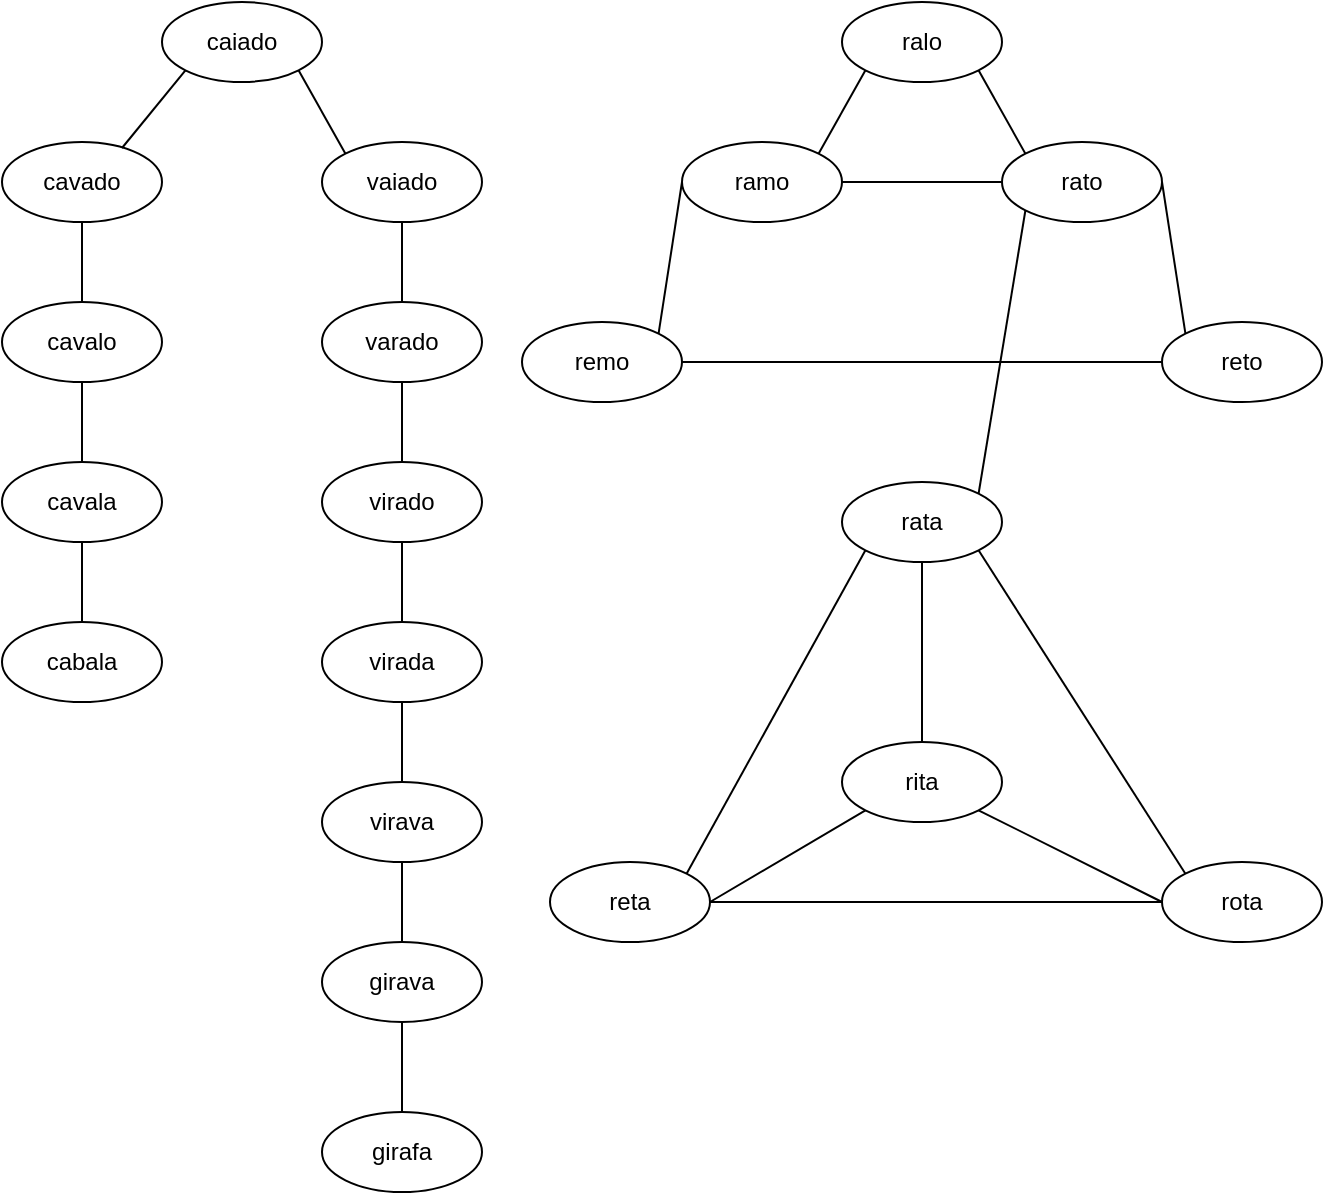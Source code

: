 <mxfile version="14.3.0" type="github">
  <diagram id="2oXbrSaWUGB6qpAdtD36" name="Page-1">
    <mxGraphModel dx="1014" dy="796" grid="1" gridSize="10" guides="1" tooltips="1" connect="1" arrows="1" fold="1" page="1" pageScale="1" pageWidth="827" pageHeight="1169" math="0" shadow="0">
      <root>
        <mxCell id="0" />
        <mxCell id="1" parent="0" />
        <mxCell id="L7HHOn0hN8rs64eAeOZS-2" value="cavado" style="ellipse;whiteSpace=wrap;html=1;" vertex="1" parent="1">
          <mxGeometry x="140" y="80" width="80" height="40" as="geometry" />
        </mxCell>
        <mxCell id="L7HHOn0hN8rs64eAeOZS-3" value="caiado" style="ellipse;whiteSpace=wrap;html=1;" vertex="1" parent="1">
          <mxGeometry x="220" y="10" width="80" height="40" as="geometry" />
        </mxCell>
        <mxCell id="L7HHOn0hN8rs64eAeOZS-4" value="cavalo" style="ellipse;whiteSpace=wrap;html=1;" vertex="1" parent="1">
          <mxGeometry x="140" y="160" width="80" height="40" as="geometry" />
        </mxCell>
        <mxCell id="L7HHOn0hN8rs64eAeOZS-5" value="ramo" style="ellipse;whiteSpace=wrap;html=1;" vertex="1" parent="1">
          <mxGeometry x="480" y="80" width="80" height="40" as="geometry" />
        </mxCell>
        <mxCell id="L7HHOn0hN8rs64eAeOZS-6" value="virava" style="ellipse;whiteSpace=wrap;html=1;" vertex="1" parent="1">
          <mxGeometry x="300" y="400" width="80" height="40" as="geometry" />
        </mxCell>
        <mxCell id="L7HHOn0hN8rs64eAeOZS-7" value="virado" style="ellipse;whiteSpace=wrap;html=1;" vertex="1" parent="1">
          <mxGeometry x="300" y="240" width="80" height="40" as="geometry" />
        </mxCell>
        <mxCell id="L7HHOn0hN8rs64eAeOZS-8" value="vaiado" style="ellipse;whiteSpace=wrap;html=1;" vertex="1" parent="1">
          <mxGeometry x="300" y="80" width="80" height="40" as="geometry" />
        </mxCell>
        <mxCell id="L7HHOn0hN8rs64eAeOZS-9" value="ralo" style="ellipse;whiteSpace=wrap;html=1;" vertex="1" parent="1">
          <mxGeometry x="560" y="10" width="80" height="40" as="geometry" />
        </mxCell>
        <mxCell id="L7HHOn0hN8rs64eAeOZS-10" value="varado" style="ellipse;whiteSpace=wrap;html=1;" vertex="1" parent="1">
          <mxGeometry x="300" y="160" width="80" height="40" as="geometry" />
        </mxCell>
        <mxCell id="L7HHOn0hN8rs64eAeOZS-11" value="cavala" style="ellipse;whiteSpace=wrap;html=1;" vertex="1" parent="1">
          <mxGeometry x="140" y="240" width="80" height="40" as="geometry" />
        </mxCell>
        <mxCell id="L7HHOn0hN8rs64eAeOZS-12" value="virada" style="ellipse;whiteSpace=wrap;html=1;" vertex="1" parent="1">
          <mxGeometry x="300" y="320" width="80" height="40" as="geometry" />
        </mxCell>
        <mxCell id="L7HHOn0hN8rs64eAeOZS-13" value="girava" style="ellipse;whiteSpace=wrap;html=1;" vertex="1" parent="1">
          <mxGeometry x="300" y="480" width="80" height="40" as="geometry" />
        </mxCell>
        <mxCell id="L7HHOn0hN8rs64eAeOZS-14" value="cabala" style="ellipse;whiteSpace=wrap;html=1;" vertex="1" parent="1">
          <mxGeometry x="140" y="320" width="80" height="40" as="geometry" />
        </mxCell>
        <mxCell id="L7HHOn0hN8rs64eAeOZS-15" value="rato" style="ellipse;whiteSpace=wrap;html=1;" vertex="1" parent="1">
          <mxGeometry x="640" y="80" width="80" height="40" as="geometry" />
        </mxCell>
        <mxCell id="L7HHOn0hN8rs64eAeOZS-16" value="reto" style="ellipse;whiteSpace=wrap;html=1;" vertex="1" parent="1">
          <mxGeometry x="720" y="170" width="80" height="40" as="geometry" />
        </mxCell>
        <mxCell id="L7HHOn0hN8rs64eAeOZS-17" value="rata" style="ellipse;whiteSpace=wrap;html=1;" vertex="1" parent="1">
          <mxGeometry x="560" y="250" width="80" height="40" as="geometry" />
        </mxCell>
        <mxCell id="L7HHOn0hN8rs64eAeOZS-18" value="girafa" style="ellipse;whiteSpace=wrap;html=1;" vertex="1" parent="1">
          <mxGeometry x="300" y="565" width="80" height="40" as="geometry" />
        </mxCell>
        <mxCell id="L7HHOn0hN8rs64eAeOZS-19" value="remo" style="ellipse;whiteSpace=wrap;html=1;" vertex="1" parent="1">
          <mxGeometry x="400" y="170" width="80" height="40" as="geometry" />
        </mxCell>
        <mxCell id="L7HHOn0hN8rs64eAeOZS-20" value="rota" style="ellipse;whiteSpace=wrap;html=1;" vertex="1" parent="1">
          <mxGeometry x="720" y="440" width="80" height="40" as="geometry" />
        </mxCell>
        <mxCell id="L7HHOn0hN8rs64eAeOZS-21" value="" style="endArrow=none;html=1;entryX=0;entryY=1;entryDx=0;entryDy=0;exitX=0.75;exitY=0.075;exitDx=0;exitDy=0;exitPerimeter=0;" edge="1" parent="1" source="L7HHOn0hN8rs64eAeOZS-2" target="L7HHOn0hN8rs64eAeOZS-3">
          <mxGeometry width="50" height="50" relative="1" as="geometry">
            <mxPoint x="145" y="70" as="sourcePoint" />
            <mxPoint x="195" y="20" as="targetPoint" />
          </mxGeometry>
        </mxCell>
        <mxCell id="L7HHOn0hN8rs64eAeOZS-22" value="" style="endArrow=none;html=1;entryX=0.5;entryY=1;entryDx=0;entryDy=0;exitX=0.5;exitY=0;exitDx=0;exitDy=0;" edge="1" parent="1" source="L7HHOn0hN8rs64eAeOZS-4" target="L7HHOn0hN8rs64eAeOZS-2">
          <mxGeometry width="50" height="50" relative="1" as="geometry">
            <mxPoint x="130" y="180" as="sourcePoint" />
            <mxPoint x="180" y="130" as="targetPoint" />
          </mxGeometry>
        </mxCell>
        <mxCell id="L7HHOn0hN8rs64eAeOZS-23" value="" style="endArrow=none;html=1;entryX=0.5;entryY=1;entryDx=0;entryDy=0;" edge="1" parent="1" source="L7HHOn0hN8rs64eAeOZS-11" target="L7HHOn0hN8rs64eAeOZS-4">
          <mxGeometry width="50" height="50" relative="1" as="geometry">
            <mxPoint x="65" y="270" as="sourcePoint" />
            <mxPoint x="115" y="220" as="targetPoint" />
          </mxGeometry>
        </mxCell>
        <mxCell id="L7HHOn0hN8rs64eAeOZS-24" value="" style="endArrow=none;html=1;entryX=0.5;entryY=1;entryDx=0;entryDy=0;exitX=0.5;exitY=0;exitDx=0;exitDy=0;" edge="1" parent="1" source="L7HHOn0hN8rs64eAeOZS-14" target="L7HHOn0hN8rs64eAeOZS-11">
          <mxGeometry width="50" height="50" relative="1" as="geometry">
            <mxPoint x="155" y="330" as="sourcePoint" />
            <mxPoint x="205" y="280" as="targetPoint" />
          </mxGeometry>
        </mxCell>
        <mxCell id="L7HHOn0hN8rs64eAeOZS-25" value="" style="endArrow=none;html=1;entryX=1;entryY=1;entryDx=0;entryDy=0;exitX=0;exitY=0;exitDx=0;exitDy=0;" edge="1" parent="1" source="L7HHOn0hN8rs64eAeOZS-8" target="L7HHOn0hN8rs64eAeOZS-3">
          <mxGeometry width="50" height="50" relative="1" as="geometry">
            <mxPoint x="230" y="120" as="sourcePoint" />
            <mxPoint x="280" y="70" as="targetPoint" />
          </mxGeometry>
        </mxCell>
        <mxCell id="L7HHOn0hN8rs64eAeOZS-26" value="" style="endArrow=none;html=1;entryX=0.5;entryY=1;entryDx=0;entryDy=0;exitX=0.5;exitY=0;exitDx=0;exitDy=0;" edge="1" parent="1" source="L7HHOn0hN8rs64eAeOZS-10" target="L7HHOn0hN8rs64eAeOZS-8">
          <mxGeometry width="50" height="50" relative="1" as="geometry">
            <mxPoint x="330" y="200" as="sourcePoint" />
            <mxPoint x="380" y="150" as="targetPoint" />
          </mxGeometry>
        </mxCell>
        <mxCell id="L7HHOn0hN8rs64eAeOZS-27" value="" style="endArrow=none;html=1;entryX=0.5;entryY=1;entryDx=0;entryDy=0;exitX=0.5;exitY=0;exitDx=0;exitDy=0;" edge="1" parent="1" source="L7HHOn0hN8rs64eAeOZS-7" target="L7HHOn0hN8rs64eAeOZS-10">
          <mxGeometry width="50" height="50" relative="1" as="geometry">
            <mxPoint x="414" y="270" as="sourcePoint" />
            <mxPoint x="464" y="220" as="targetPoint" />
          </mxGeometry>
        </mxCell>
        <mxCell id="L7HHOn0hN8rs64eAeOZS-28" value="" style="endArrow=none;html=1;entryX=0.5;entryY=1;entryDx=0;entryDy=0;" edge="1" parent="1" source="L7HHOn0hN8rs64eAeOZS-12" target="L7HHOn0hN8rs64eAeOZS-7">
          <mxGeometry width="50" height="50" relative="1" as="geometry">
            <mxPoint x="420" y="280" as="sourcePoint" />
            <mxPoint x="470" y="230" as="targetPoint" />
          </mxGeometry>
        </mxCell>
        <mxCell id="L7HHOn0hN8rs64eAeOZS-29" value="" style="endArrow=none;html=1;entryX=0.5;entryY=1;entryDx=0;entryDy=0;exitX=0.5;exitY=0;exitDx=0;exitDy=0;" edge="1" parent="1" source="L7HHOn0hN8rs64eAeOZS-6" target="L7HHOn0hN8rs64eAeOZS-12">
          <mxGeometry width="50" height="50" relative="1" as="geometry">
            <mxPoint x="390" y="430" as="sourcePoint" />
            <mxPoint x="440" y="380" as="targetPoint" />
          </mxGeometry>
        </mxCell>
        <mxCell id="L7HHOn0hN8rs64eAeOZS-30" value="" style="endArrow=none;html=1;entryX=0.5;entryY=1;entryDx=0;entryDy=0;exitX=0.5;exitY=0;exitDx=0;exitDy=0;" edge="1" parent="1" source="L7HHOn0hN8rs64eAeOZS-13" target="L7HHOn0hN8rs64eAeOZS-6">
          <mxGeometry width="50" height="50" relative="1" as="geometry">
            <mxPoint x="390" y="530" as="sourcePoint" />
            <mxPoint x="440" y="480" as="targetPoint" />
          </mxGeometry>
        </mxCell>
        <mxCell id="L7HHOn0hN8rs64eAeOZS-31" value="" style="endArrow=none;html=1;entryX=0.5;entryY=1;entryDx=0;entryDy=0;exitX=0.5;exitY=0;exitDx=0;exitDy=0;" edge="1" parent="1" source="L7HHOn0hN8rs64eAeOZS-18" target="L7HHOn0hN8rs64eAeOZS-13">
          <mxGeometry width="50" height="50" relative="1" as="geometry">
            <mxPoint x="390" y="530" as="sourcePoint" />
            <mxPoint x="440" y="480" as="targetPoint" />
          </mxGeometry>
        </mxCell>
        <mxCell id="L7HHOn0hN8rs64eAeOZS-32" value="" style="endArrow=none;html=1;entryX=0;entryY=1;entryDx=0;entryDy=0;exitX=1;exitY=0;exitDx=0;exitDy=0;" edge="1" parent="1" source="L7HHOn0hN8rs64eAeOZS-17" target="L7HHOn0hN8rs64eAeOZS-15">
          <mxGeometry width="50" height="50" relative="1" as="geometry">
            <mxPoint x="390" y="330" as="sourcePoint" />
            <mxPoint x="440" y="280" as="targetPoint" />
          </mxGeometry>
        </mxCell>
        <mxCell id="L7HHOn0hN8rs64eAeOZS-33" value="" style="endArrow=none;html=1;entryX=1;entryY=1;entryDx=0;entryDy=0;exitX=0;exitY=0;exitDx=0;exitDy=0;" edge="1" parent="1" source="L7HHOn0hN8rs64eAeOZS-15" target="L7HHOn0hN8rs64eAeOZS-9">
          <mxGeometry width="50" height="50" relative="1" as="geometry">
            <mxPoint x="390" y="330" as="sourcePoint" />
            <mxPoint x="440" y="280" as="targetPoint" />
          </mxGeometry>
        </mxCell>
        <mxCell id="L7HHOn0hN8rs64eAeOZS-34" value="" style="endArrow=none;html=1;entryX=0;entryY=1;entryDx=0;entryDy=0;exitX=1;exitY=0;exitDx=0;exitDy=0;" edge="1" parent="1" source="L7HHOn0hN8rs64eAeOZS-5" target="L7HHOn0hN8rs64eAeOZS-9">
          <mxGeometry width="50" height="50" relative="1" as="geometry">
            <mxPoint x="600" y="280" as="sourcePoint" />
            <mxPoint x="650" y="230" as="targetPoint" />
          </mxGeometry>
        </mxCell>
        <mxCell id="L7HHOn0hN8rs64eAeOZS-35" value="" style="endArrow=none;html=1;entryX=0;entryY=0.5;entryDx=0;entryDy=0;exitX=1;exitY=0.5;exitDx=0;exitDy=0;" edge="1" parent="1" source="L7HHOn0hN8rs64eAeOZS-40" target="L7HHOn0hN8rs64eAeOZS-20">
          <mxGeometry width="50" height="50" relative="1" as="geometry">
            <mxPoint x="390" y="530" as="sourcePoint" />
            <mxPoint x="440" y="480" as="targetPoint" />
          </mxGeometry>
        </mxCell>
        <mxCell id="L7HHOn0hN8rs64eAeOZS-36" value="" style="endArrow=none;html=1;entryX=0;entryY=1;entryDx=0;entryDy=0;exitX=1;exitY=0;exitDx=0;exitDy=0;" edge="1" parent="1" source="L7HHOn0hN8rs64eAeOZS-40" target="L7HHOn0hN8rs64eAeOZS-17">
          <mxGeometry width="50" height="50" relative="1" as="geometry">
            <mxPoint x="510" y="370" as="sourcePoint" />
            <mxPoint x="560" y="320" as="targetPoint" />
          </mxGeometry>
        </mxCell>
        <mxCell id="L7HHOn0hN8rs64eAeOZS-37" value="" style="endArrow=none;html=1;entryX=0;entryY=0.5;entryDx=0;entryDy=0;exitX=1;exitY=0;exitDx=0;exitDy=0;" edge="1" parent="1" source="L7HHOn0hN8rs64eAeOZS-19" target="L7HHOn0hN8rs64eAeOZS-5">
          <mxGeometry width="50" height="50" relative="1" as="geometry">
            <mxPoint x="390" y="330" as="sourcePoint" />
            <mxPoint x="440" y="280" as="targetPoint" />
          </mxGeometry>
        </mxCell>
        <mxCell id="L7HHOn0hN8rs64eAeOZS-38" value="" style="endArrow=none;html=1;entryX=1;entryY=0.5;entryDx=0;entryDy=0;exitX=0;exitY=0;exitDx=0;exitDy=0;" edge="1" parent="1" source="L7HHOn0hN8rs64eAeOZS-16" target="L7HHOn0hN8rs64eAeOZS-15">
          <mxGeometry width="50" height="50" relative="1" as="geometry">
            <mxPoint x="390" y="330" as="sourcePoint" />
            <mxPoint x="440" y="280" as="targetPoint" />
          </mxGeometry>
        </mxCell>
        <mxCell id="L7HHOn0hN8rs64eAeOZS-40" value="reta" style="ellipse;whiteSpace=wrap;html=1;" vertex="1" parent="1">
          <mxGeometry x="414" y="440" width="80" height="40" as="geometry" />
        </mxCell>
        <mxCell id="L7HHOn0hN8rs64eAeOZS-41" value="" style="endArrow=none;html=1;entryX=1;entryY=1;entryDx=0;entryDy=0;exitX=0;exitY=0;exitDx=0;exitDy=0;" edge="1" parent="1" source="L7HHOn0hN8rs64eAeOZS-20" target="L7HHOn0hN8rs64eAeOZS-17">
          <mxGeometry width="50" height="50" relative="1" as="geometry">
            <mxPoint x="390" y="330" as="sourcePoint" />
            <mxPoint x="440" y="280" as="targetPoint" />
          </mxGeometry>
        </mxCell>
        <mxCell id="L7HHOn0hN8rs64eAeOZS-42" value="rita" style="ellipse;whiteSpace=wrap;html=1;" vertex="1" parent="1">
          <mxGeometry x="560" y="380" width="80" height="40" as="geometry" />
        </mxCell>
        <mxCell id="L7HHOn0hN8rs64eAeOZS-43" value="" style="endArrow=none;html=1;entryX=0.5;entryY=1;entryDx=0;entryDy=0;exitX=0.5;exitY=0;exitDx=0;exitDy=0;" edge="1" parent="1" source="L7HHOn0hN8rs64eAeOZS-42" target="L7HHOn0hN8rs64eAeOZS-17">
          <mxGeometry width="50" height="50" relative="1" as="geometry">
            <mxPoint x="390" y="330" as="sourcePoint" />
            <mxPoint x="440" y="280" as="targetPoint" />
          </mxGeometry>
        </mxCell>
        <mxCell id="L7HHOn0hN8rs64eAeOZS-44" value="" style="endArrow=none;html=1;entryX=0;entryY=1;entryDx=0;entryDy=0;exitX=1;exitY=0.5;exitDx=0;exitDy=0;" edge="1" parent="1" source="L7HHOn0hN8rs64eAeOZS-40" target="L7HHOn0hN8rs64eAeOZS-42">
          <mxGeometry width="50" height="50" relative="1" as="geometry">
            <mxPoint x="390" y="450" as="sourcePoint" />
            <mxPoint x="440" y="400" as="targetPoint" />
          </mxGeometry>
        </mxCell>
        <mxCell id="L7HHOn0hN8rs64eAeOZS-45" value="" style="endArrow=none;html=1;entryX=1;entryY=1;entryDx=0;entryDy=0;exitX=0;exitY=0.5;exitDx=0;exitDy=0;" edge="1" parent="1" source="L7HHOn0hN8rs64eAeOZS-20" target="L7HHOn0hN8rs64eAeOZS-42">
          <mxGeometry width="50" height="50" relative="1" as="geometry">
            <mxPoint x="620" y="550" as="sourcePoint" />
            <mxPoint x="670" y="500" as="targetPoint" />
          </mxGeometry>
        </mxCell>
        <mxCell id="L7HHOn0hN8rs64eAeOZS-46" value="" style="endArrow=none;html=1;entryX=0;entryY=0.5;entryDx=0;entryDy=0;exitX=1;exitY=0.5;exitDx=0;exitDy=0;" edge="1" parent="1" source="L7HHOn0hN8rs64eAeOZS-5" target="L7HHOn0hN8rs64eAeOZS-15">
          <mxGeometry width="50" height="50" relative="1" as="geometry">
            <mxPoint x="390" y="330" as="sourcePoint" />
            <mxPoint x="440" y="280" as="targetPoint" />
          </mxGeometry>
        </mxCell>
        <mxCell id="L7HHOn0hN8rs64eAeOZS-47" value="" style="endArrow=none;html=1;entryX=1;entryY=0.5;entryDx=0;entryDy=0;exitX=0;exitY=0.5;exitDx=0;exitDy=0;" edge="1" parent="1" source="L7HHOn0hN8rs64eAeOZS-16" target="L7HHOn0hN8rs64eAeOZS-19">
          <mxGeometry width="50" height="50" relative="1" as="geometry">
            <mxPoint x="390" y="330" as="sourcePoint" />
            <mxPoint x="440" y="280" as="targetPoint" />
          </mxGeometry>
        </mxCell>
      </root>
    </mxGraphModel>
  </diagram>
</mxfile>
